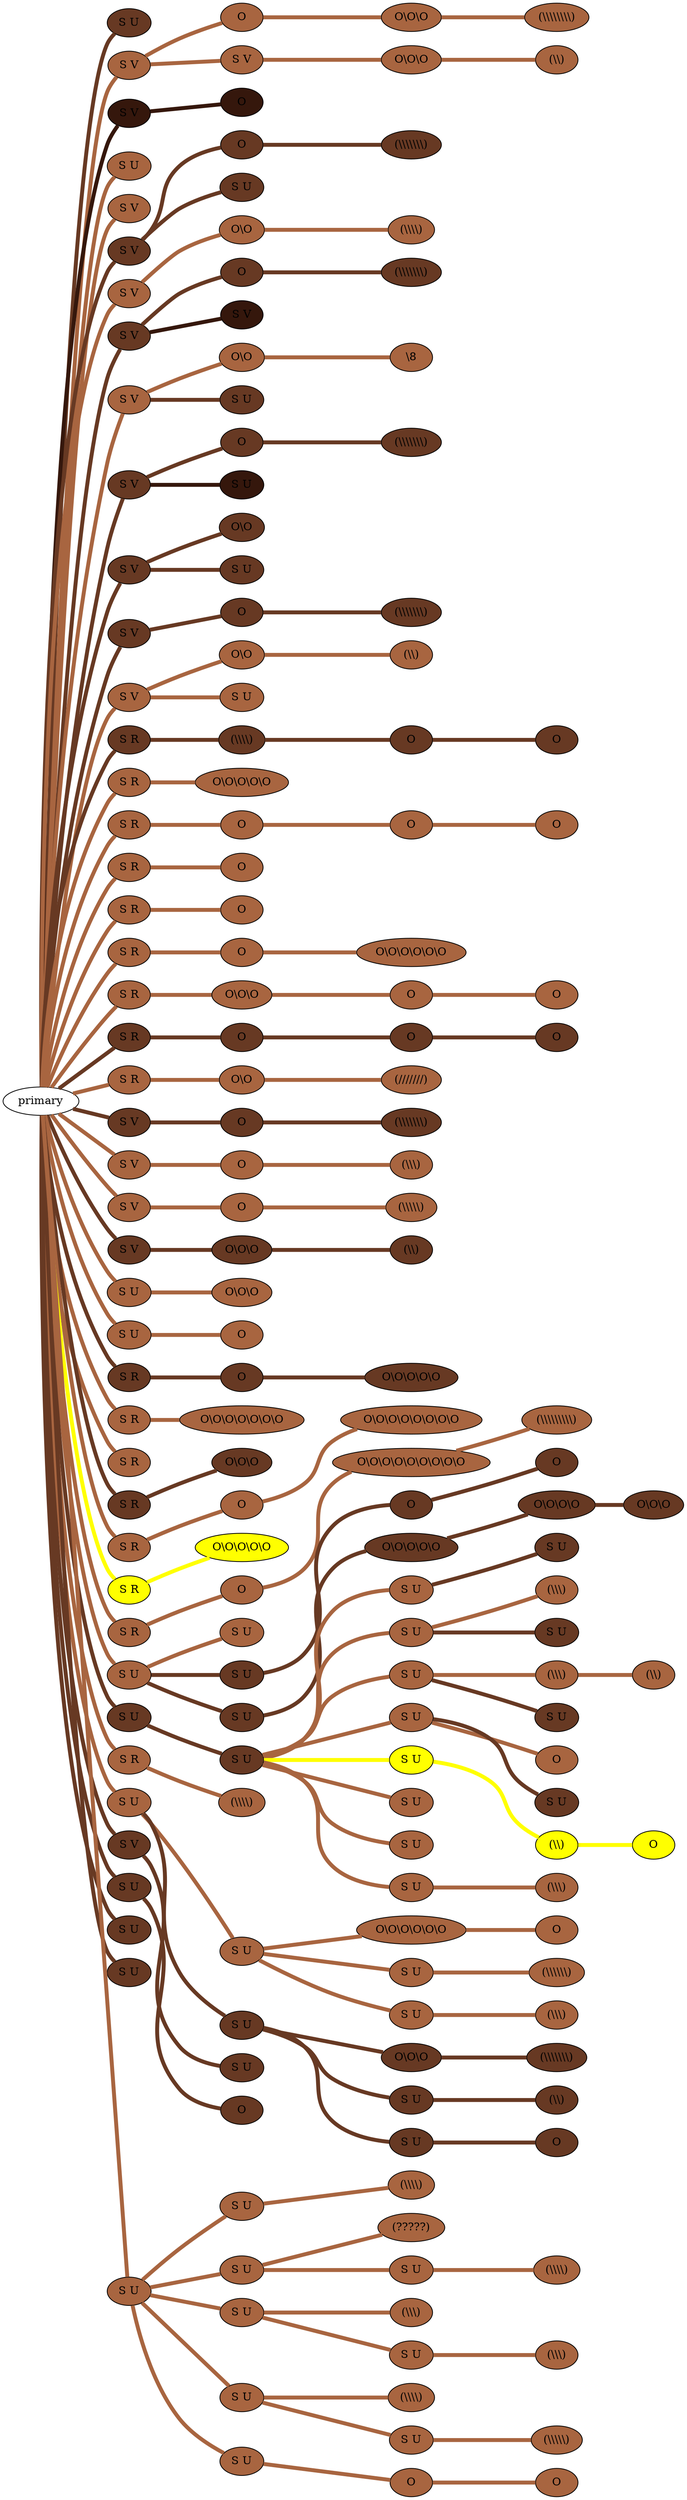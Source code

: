 graph {
 graph [rankdir=LR]
"primary" -- "1" [penwidth=5,color="#673923"]
"1" [label="S U", style=filled, fillcolor="#673923"]
"primary" -- "2" [penwidth=5,color="#A86540"]
"2" [label="S V", style=filled, fillcolor="#A86540"]
"2" -- "2:0" [penwidth=5,color="#A86540"]
"2:0" [label="O", style=filled, fillcolor="#A86540"]
"2:0" -- "2:1" [penwidth=5,color="#A86540"]
"2:1" [label="O\\O\\O", style=filled, fillcolor="#A86540"]
"2:1" -- "2:2" [penwidth=5,color="#A86540"]
"2:2" [label="(\\\\\\\\\\\\\\\\)", style=filled, fillcolor="#A86540"]
"2" -- "2s1" [penwidth=5,color="#A86540"]
"2s1" [label="S V", style=filled, fillcolor="#A86540"]
"2s1" -- "2s1:0" [penwidth=5,color="#A86540"]
"2s1:0" [label="O\\O\\O", style=filled, fillcolor="#A86540"]
"2s1:0" -- "2s1:1" [penwidth=5,color="#A86540"]
"2s1:1" [label="(\\\\)", style=filled, fillcolor="#A86540"]
"primary" -- "3" [penwidth=5,color="#35170C"]
"3" [label="S V", style=filled, fillcolor="#35170C"]
"3" -- "3:0" [penwidth=5,color="#35170C"]
"3:0" [label="O", style=filled, fillcolor="#35170C"]
"primary" -- "4" [penwidth=5,color="#A86540"]
"4" [label="S U", style=filled, fillcolor="#A86540"]
"primary" -- "5" [penwidth=5,color="#A86540"]
"5" [label="S V", style=filled, fillcolor="#A86540"]
"primary" -- "6" [penwidth=5,color="#673923"]
"6" [label="S V", style=filled, fillcolor="#673923"]
"6" -- "6:0" [penwidth=5,color="#673923"]
"6:0" [label="O", style=filled, fillcolor="#673923"]
"6:0" -- "6:1" [penwidth=5,color="#673923"]
"6:1" [label="(\\\\\\\\\\\\\\)", style=filled, fillcolor="#673923"]
"6" -- "6s1" [penwidth=5,color="#673923"]
"6s1" [label="S U", style=filled, fillcolor="#673923"]
"primary" -- "7" [penwidth=5,color="#A86540"]
"7" [label="S V", style=filled, fillcolor="#A86540"]
"7" -- "7:0" [penwidth=5,color="#A86540"]
"7:0" [label="O\\O", style=filled, fillcolor="#A86540"]
"7:0" -- "7:1" [penwidth=5,color="#A86540"]
"7:1" [label="(\\\\\\\\)", style=filled, fillcolor="#A86540"]
"primary" -- "8" [penwidth=5,color="#673923"]
"8" [label="S V", style=filled, fillcolor="#673923"]
"8" -- "8:0" [penwidth=5,color="#673923"]
"8:0" [label="O", style=filled, fillcolor="#673923"]
"8:0" -- "8:1" [penwidth=5,color="#673923"]
"8:1" [label="(\\\\\\\\\\\\\\)", style=filled, fillcolor="#673923"]
"8" -- "8s1" [penwidth=5,color="#35170C"]
"8s1" [label="S V", style=filled, fillcolor="#35170C"]
"primary" -- "9" [penwidth=5,color="#A86540"]
"9" [label="S V", style=filled, fillcolor="#A86540"]
"9" -- "9:0" [penwidth=5,color="#A86540"]
"9:0" [label="O\\O", style=filled, fillcolor="#A86540"]
"9:0" -- "9:1" [penwidth=5,color="#A86540"]
"9:1" [label="\\8", style=filled, fillcolor="#A86540"]
"9" -- "9s1" [penwidth=5,color="#673923"]
"9s1" [label="S U", style=filled, fillcolor="#673923"]
"primary" -- "10" [penwidth=5,color="#673923"]
"10" [label="S V", style=filled, fillcolor="#673923"]
"10" -- "10:0" [penwidth=5,color="#673923"]
"10:0" [label="O", style=filled, fillcolor="#673923"]
"10:0" -- "10:1" [penwidth=5,color="#673923"]
"10:1" [label="(\\\\\\\\\\\\\\)", style=filled, fillcolor="#673923"]
"10" -- "10s1" [penwidth=5,color="#35170C"]
"10s1" [label="S U", style=filled, fillcolor="#35170C"]
"primary" -- "11" [penwidth=5,color="#673923"]
"11" [label="S V", style=filled, fillcolor="#673923"]
"11" -- "11:0" [penwidth=5,color="#673923"]
"11:0" [label="O\\O", style=filled, fillcolor="#673923"]
"11" -- "11s1" [penwidth=5,color="#673923"]
"11s1" [label="S U", style=filled, fillcolor="#673923"]
"primary" -- "12" [penwidth=5,color="#673923"]
"12" [label="S V", style=filled, fillcolor="#673923"]
"12" -- "12:0" [penwidth=5,color="#673923"]
"12:0" [label="O", style=filled, fillcolor="#673923"]
"12:0" -- "12:1" [penwidth=5,color="#673923"]
"12:1" [label="(\\\\\\\\\\\\\\)", style=filled, fillcolor="#673923"]
"primary" -- "13" [penwidth=5,color="#A86540"]
"13" [label="S V", style=filled, fillcolor="#A86540"]
"13" -- "13:0" [penwidth=5,color="#A86540"]
"13:0" [label="O\\O", style=filled, fillcolor="#A86540"]
"13:0" -- "13:1" [penwidth=5,color="#A86540"]
"13:1" [label="(\\\\)", style=filled, fillcolor="#A86540"]
"13" -- "13s1" [penwidth=5,color="#A86540"]
"13s1" [label="S U", style=filled, fillcolor="#A86540"]
"primary" -- "14" [penwidth=5,color="#673923"]
"14" [label="S R", style=filled, fillcolor="#673923"]
"14" -- "14:0" [penwidth=5,color="#673923"]
"14:0" [label="(\\\\\\\\)", style=filled, fillcolor="#673923"]
"14:0" -- "14:1" [penwidth=5,color="#673923"]
"14:1" [label="O", style=filled, fillcolor="#673923"]
"14:1" -- "14:2" [penwidth=5,color="#673923"]
"14:2" [label="O", style=filled, fillcolor="#673923"]
"primary" -- "15" [penwidth=5,color="#A86540"]
"15" [label="S R", style=filled, fillcolor="#A86540"]
"15" -- "15:0" [penwidth=5,color="#A86540"]
"15:0" [label="O\\O\\O\\O\\O", style=filled, fillcolor="#A86540"]
"primary" -- "16" [penwidth=5,color="#A86540"]
"16" [label="S R", style=filled, fillcolor="#A86540"]
"16" -- "16:0" [penwidth=5,color="#A86540"]
"16:0" [label="O", style=filled, fillcolor="#A86540"]
"16:0" -- "16:1" [penwidth=5,color="#A86540"]
"16:1" [label="O", style=filled, fillcolor="#A86540"]
"16:1" -- "16:2" [penwidth=5,color="#A86540"]
"16:2" [label="O", style=filled, fillcolor="#A86540"]
"primary" -- "17" [penwidth=5,color="#A86540"]
"17" [label="S R", style=filled, fillcolor="#A86540"]
"17" -- "17:0" [penwidth=5,color="#A86540"]
"17:0" [label="O", style=filled, fillcolor="#A86540"]
"primary" -- "18" [penwidth=5,color="#A86540"]
"18" [label="S R", style=filled, fillcolor="#A86540"]
"18" -- "18:0" [penwidth=5,color="#A86540"]
"18:0" [label="O", style=filled, fillcolor="#A86540"]
"primary" -- "19" [penwidth=5,color="#A86540"]
"19" [label="S R", style=filled, fillcolor="#A86540"]
"19" -- "19:0" [penwidth=5,color="#A86540"]
"19:0" [label="O", style=filled, fillcolor="#A86540"]
"19:0" -- "19:1" [penwidth=5,color="#A86540"]
"19:1" [label="O\\O\\O\\O\\O\\O", style=filled, fillcolor="#A86540"]
"primary" -- "20" [penwidth=5,color="#A86540"]
"20" [label="S R", style=filled, fillcolor="#A86540"]
"20" -- "20:0" [penwidth=5,color="#A86540"]
"20:0" [label="O\\O\\O", style=filled, fillcolor="#A86540"]
"20:0" -- "20:1" [penwidth=5,color="#A86540"]
"20:1" [label="O", style=filled, fillcolor="#A86540"]
"20:1" -- "20:2" [penwidth=5,color="#A86540"]
"20:2" [label="O", style=filled, fillcolor="#A86540"]
"primary" -- "21" [penwidth=5,color="#673923"]
"21" [label="S R", style=filled, fillcolor="#673923"]
"21" -- "21:0" [penwidth=5,color="#673923"]
"21:0" [label="O", style=filled, fillcolor="#673923"]
"21:0" -- "21:1" [penwidth=5,color="#673923"]
"21:1" [label="O", style=filled, fillcolor="#673923"]
"21:1" -- "21:2" [penwidth=5,color="#673923"]
"21:2" [label="O", style=filled, fillcolor="#673923"]
"primary" -- "22" [penwidth=5,color="#A86540"]
"22" [label="S R", style=filled, fillcolor="#A86540"]
"22" -- "22:0" [penwidth=5,color="#A86540"]
"22:0" [label="O\\O", style=filled, fillcolor="#A86540"]
"22:0" -- "22:1" [penwidth=5,color="#A86540"]
"22:1" [label="(///////)", style=filled, fillcolor="#A86540"]
"primary" -- "23" [penwidth=5,color="#673923"]
"23" [label="S V", style=filled, fillcolor="#673923"]
"23" -- "23:0" [penwidth=5,color="#673923"]
"23:0" [label="O", style=filled, fillcolor="#673923"]
"23:0" -- "23:1" [penwidth=5,color="#673923"]
"23:1" [label="(\\\\\\\\\\\\\\)", style=filled, fillcolor="#673923"]
"primary" -- "24" [penwidth=5,color="#A86540"]
"24" [label="S V", style=filled, fillcolor="#A86540"]
"24" -- "24:0" [penwidth=5,color="#A86540"]
"24:0" [label="O", style=filled, fillcolor="#A86540"]
"24:0" -- "24:1" [penwidth=5,color="#A86540"]
"24:1" [label="(\\\\\\)", style=filled, fillcolor="#A86540"]
"primary" -- "25" [penwidth=5,color="#A86540"]
"25" [label="S V", style=filled, fillcolor="#A86540"]
"25" -- "25:0" [penwidth=5,color="#A86540"]
"25:0" [label="O", style=filled, fillcolor="#A86540"]
"25:0" -- "25:1" [penwidth=5,color="#A86540"]
"25:1" [label="(\\\\\\\\\\)", style=filled, fillcolor="#A86540"]
"primary" -- "26" [penwidth=5,color="#673923"]
"26" [label="S V", style=filled, fillcolor="#673923"]
"26" -- "26:0" [penwidth=5,color="#673923"]
"26:0" [label="O\\O\\O", style=filled, fillcolor="#673923"]
"26:0" -- "26:1" [penwidth=5,color="#673923"]
"26:1" [label="(\\\\)", style=filled, fillcolor="#673923"]
"primary" -- "27" [penwidth=5,color="#A86540"]
"27" [label="S U", style=filled, fillcolor="#A86540"]
"27" -- "27:0" [penwidth=5,color="#A86540"]
"27:0" [label="O\\O\\O", style=filled, fillcolor="#A86540"]
"primary" -- "28" [penwidth=5,color="#A86540"]
"28" [label="S U", style=filled, fillcolor="#A86540"]
"28" -- "28:0" [penwidth=5,color="#A86540"]
"28:0" [label="O", style=filled, fillcolor="#A86540"]
"primary" -- "29" [penwidth=5,color="#673923"]
"29" [label="S R", style=filled, fillcolor="#673923"]
"29" -- "29:0" [penwidth=5,color="#673923"]
"29:0" [label="O", style=filled, fillcolor="#673923"]
"29:0" -- "29:1" [penwidth=5,color="#673923"]
"29:1" [label="O\\O\\O\\O\\O", style=filled, fillcolor="#673923"]
"primary" -- "30" [penwidth=5,color="#A86540"]
"30" [label="S R", style=filled, fillcolor="#A86540"]
"30" -- "30:0" [penwidth=5,color="#A86540"]
"30:0" [label="O\\O\\O\\O\\O\\O\\O", style=filled, fillcolor="#A86540"]
"primary" -- "31" [penwidth=5,color="#A86540"]
"31" [label="S R", style=filled, fillcolor="#A86540"]
"primary" -- "32" [penwidth=5,color="#673923"]
"32" [label="S R", style=filled, fillcolor="#673923"]
"32" -- "32:0" [penwidth=5,color="#673923"]
"32:0" [label="O\\O\\O", style=filled, fillcolor="#673923"]
"primary" -- "33" [penwidth=5,color="#A86540"]
"33" [label="S R", style=filled, fillcolor="#A86540"]
"33" -- "33:0" [penwidth=5,color="#A86540"]
"33:0" [label="O", style=filled, fillcolor="#A86540"]
"33:0" -- "33:1" [penwidth=5,color="#A86540"]
"33:1" [label="O\\O\\O\\O\\O\\O\\O\\O", style=filled, fillcolor="#A86540"]
"primary" -- "34" [penwidth=5,color=yellow]
"34" [label="S R", style=filled, fillcolor=yellow]
"34" -- "34:0" [penwidth=5,color=yellow]
"34:0" [label="O\\O\\O\\O\\O", style=filled, fillcolor=yellow]
"primary" -- "35" [penwidth=5,color="#A86540"]
"35" [label="S R", style=filled, fillcolor="#A86540"]
"35" -- "35:0" [penwidth=5,color="#A86540"]
"35:0" [label="O", style=filled, fillcolor="#A86540"]
"35:0" -- "35:1" [penwidth=5,color="#A86540"]
"35:1" [label="O\\O\\O\\O\\O\\O\\O\\O\\O", style=filled, fillcolor="#A86540"]
"35:1" -- "35:2" [penwidth=5,color="#A86540"]
"35:2" [label="(\\\\\\\\\\\\\\\\\\)", style=filled, fillcolor="#A86540"]
"primary" -- "36" [penwidth=5,color="#A86540"]
"36" [label="S U", style=filled, fillcolor="#A86540"]
"36" -- "36s1" [penwidth=5,color="#A86540"]
"36s1" [label="S U", style=filled, fillcolor="#A86540"]
"36" -- "36s2" [penwidth=5,color="#673923"]
"36s2" [label="S U", style=filled, fillcolor="#673923"]
"36s2" -- "36s2:0" [penwidth=5,color="#673923"]
"36s2:0" [label="O", style=filled, fillcolor="#673923"]
"36s2:0" -- "36s2:1" [penwidth=5,color="#673923"]
"36s2:1" [label="O", style=filled, fillcolor="#673923"]
"36" -- "36s3" [penwidth=5,color="#673923"]
"36s3" [label="S U", style=filled, fillcolor="#673923"]
"36s3" -- "36s3:0" [penwidth=5,color="#673923"]
"36s3:0" [label="O\\O\\O\\O\\O", style=filled, fillcolor="#673923"]
"36s3:0" -- "36s3:1" [penwidth=5,color="#673923"]
"36s3:1" [label="O\\O\\O\\O", style=filled, fillcolor="#673923"]
"36s3:1" -- "36s3:2" [penwidth=5,color="#673923"]
"36s3:2" [label="O\\O\\O", style=filled, fillcolor="#673923"]
"primary" -- "37" [penwidth=5,color="#673923"]
"37" [label="S U", style=filled, fillcolor="#673923"]
"37" -- "37s1" [penwidth=5,color="#673923"]
"37s1" [label="S U", style=filled, fillcolor="#673923"]
"37s1" -- "37s1s1" [penwidth=5,color="#A86540"]
"37s1s1" [label="S U", style=filled, fillcolor="#A86540"]
"37s1s1" -- "37s1s1s1" [penwidth=5,color="#673923"]
"37s1s1s1" [label="S U", style=filled, fillcolor="#673923"]
"37s1" -- "37s1s2" [penwidth=5,color="#A86540"]
"37s1s2" [label="S U", style=filled, fillcolor="#A86540"]
"37s1s2" -- "37s1s2:0" [penwidth=5,color="#A86540"]
"37s1s2:0" [label="(\\\\\\)", style=filled, fillcolor="#A86540"]
"37s1s2" -- "37s1s2s1" [penwidth=5,color="#673923"]
"37s1s2s1" [label="S U", style=filled, fillcolor="#673923"]
"37s1" -- "37s1s3" [penwidth=5,color="#A86540"]
"37s1s3" [label="S U", style=filled, fillcolor="#A86540"]
"37s1s3" -- "37s1s3:0" [penwidth=5,color="#A86540"]
"37s1s3:0" [label="(\\\\\\)", style=filled, fillcolor="#A86540"]
"37s1s3:0" -- "37s1s3:1" [penwidth=5,color="#A86540"]
"37s1s3:1" [label="(\\\\)", style=filled, fillcolor="#A86540"]
"37s1s3" -- "37s1s3s1" [penwidth=5,color="#673923"]
"37s1s3s1" [label="S U", style=filled, fillcolor="#673923"]
"37s1" -- "37s1s4" [penwidth=5,color="#A86540"]
"37s1s4" [label="S U", style=filled, fillcolor="#A86540"]
"37s1s4" -- "37s1s4:0" [penwidth=5,color="#A86540"]
"37s1s4:0" [label="O", style=filled, fillcolor="#A86540"]
"37s1s4" -- "37s1s4s1" [penwidth=5,color="#673923"]
"37s1s4s1" [label="S U", style=filled, fillcolor="#673923"]
"37s1" -- "37s1s5" [penwidth=5,color=yellow]
"37s1s5" [label="S U", style=filled, fillcolor=yellow]
"37s1s5" -- "37s1s5:0" [penwidth=5,color=yellow]
"37s1s5:0" [label="(\\\\)", style=filled, fillcolor=yellow]
"37s1s5:0" -- "37s1s5:1" [penwidth=5,color=yellow]
"37s1s5:1" [label="O", style=filled, fillcolor=yellow]
"37s1" -- "37s1s6" [penwidth=5,color="#A86540"]
"37s1s6" [label="S U", style=filled, fillcolor="#A86540"]
"37s1" -- "37s1s7" [penwidth=5,color="#A86540"]
"37s1s7" [label="S U", style=filled, fillcolor="#A86540"]
"37s1" -- "37s1s8" [penwidth=5,color="#A86540"]
"37s1s8" [label="S U", style=filled, fillcolor="#A86540"]
"37s1s8" -- "37s1s8:0" [penwidth=5,color="#A86540"]
"37s1s8:0" [label="(\\\\\\)", style=filled, fillcolor="#A86540"]
"primary" -- "38" [penwidth=5,color="#A86540"]
"38" [label="S R", style=filled, fillcolor="#A86540"]
"38" -- "38:0" [penwidth=5,color="#A86540"]
"38:0" [label="(\\\\\\\\)", style=filled, fillcolor="#A86540"]
"primary" -- "39" [penwidth=5,color="#A86540"]
"39" [label="S U", style=filled, fillcolor="#A86540"]
"39" -- "39s1" [penwidth=5,color="#A86540"]
"39s1" [label="S U", style=filled, fillcolor="#A86540"]
"39s1" -- "39s1:0" [penwidth=5,color="#A86540"]
"39s1:0" [label="O\\O\\O\\O\\O\\O", style=filled, fillcolor="#A86540"]
"39s1:0" -- "39s1:1" [penwidth=5,color="#A86540"]
"39s1:1" [label="O", style=filled, fillcolor="#A86540"]
"39s1" -- "39s1s1" [penwidth=5,color="#A86540"]
"39s1s1" [label="S U", style=filled, fillcolor="#A86540"]
"39s1s1" -- "39s1s1:0" [penwidth=5,color="#A86540"]
"39s1s1:0" [label="(\\\\\\\\\\\\)", style=filled, fillcolor="#A86540"]
"39s1" -- "39s1s2" [penwidth=5,color="#A86540"]
"39s1s2" [label="S U", style=filled, fillcolor="#A86540"]
"39s1s2" -- "39s1s2:0" [penwidth=5,color="#A86540"]
"39s1s2:0" [label="(\\\\\\)", style=filled, fillcolor="#A86540"]
"39" -- "39s2" [penwidth=5,color="#673923"]
"39s2" [label="S U", style=filled, fillcolor="#673923"]
"39s2" -- "39s2:0" [penwidth=5,color="#673923"]
"39s2:0" [label="O\\O\\O", style=filled, fillcolor="#673923"]
"39s2:0" -- "39s2:1" [penwidth=5,color="#673923"]
"39s2:1" [label="(\\\\\\\\\\\\\\)", style=filled, fillcolor="#673923"]
"39s2" -- "39s2s1" [penwidth=5,color="#673923"]
"39s2s1" [label="S U", style=filled, fillcolor="#673923"]
"39s2s1" -- "39s2s1:0" [penwidth=5,color="#673923"]
"39s2s1:0" [label="(\\\\)", style=filled, fillcolor="#673923"]
"39s2" -- "39s2s2" [penwidth=5,color="#673923"]
"39s2s2" [label="S U", style=filled, fillcolor="#673923"]
"39s2s2" -- "39s2s2:0" [penwidth=5,color="#673923"]
"39s2s2:0" [label="O", style=filled, fillcolor="#673923"]
"primary" -- "40" [penwidth=5,color="#673923"]
"40" [label="S V", style=filled, fillcolor="#673923"]
"40" -- "40s1" [penwidth=5,color="#673923"]
"40s1" [label="S U", style=filled, fillcolor="#673923"]
"primary" -- "41" [penwidth=5,color="#673923"]
"41" [label="S U", style=filled, fillcolor="#673923"]
"41" -- "41:0" [penwidth=5,color="#673923"]
"41:0" [label="O", style=filled, fillcolor="#673923"]
"primary" -- "42" [penwidth=5,color="#673923"]
"42" [label="S U", style=filled, fillcolor="#673923"]
"primary" -- "43" [penwidth=5,color="#673923"]
"43" [label="S U", style=filled, fillcolor="#673923"]
"primary" -- "44" [penwidth=5,color="#A86540"]
"44" [label="S U", style=filled, fillcolor="#A86540"]
"44" -- "44s1" [penwidth=5,color="#A86540"]
"44s1" [label="S U", style=filled, fillcolor="#A86540"]
"44s1" -- "44s1:0" [penwidth=5,color="#A86540"]
"44s1:0" [label="(\\\\\\\\)", style=filled, fillcolor="#A86540"]
"44" -- "44s2" [penwidth=5,color="#A86540"]
"44s2" [label="S U", style=filled, fillcolor="#A86540"]
"44s2" -- "44s2:0" [penwidth=5,color="#A86540"]
"44s2:0" [label="(?????)", style=filled, fillcolor="#A86540"]
"44s2" -- "44s2s1" [penwidth=5,color="#A86540"]
"44s2s1" [label="S U", style=filled, fillcolor="#A86540"]
"44s2s1" -- "44s2s1:0" [penwidth=5,color="#A86540"]
"44s2s1:0" [label="(\\\\\\\\)", style=filled, fillcolor="#A86540"]
"44" -- "44s3" [penwidth=5,color="#A86540"]
"44s3" [label="S U", style=filled, fillcolor="#A86540"]
"44s3" -- "44s3:0" [penwidth=5,color="#A86540"]
"44s3:0" [label="(\\\\\\)", style=filled, fillcolor="#A86540"]
"44s3" -- "44s3s1" [penwidth=5,color="#A86540"]
"44s3s1" [label="S U", style=filled, fillcolor="#A86540"]
"44s3s1" -- "44s3s1:0" [penwidth=5,color="#A86540"]
"44s3s1:0" [label="(\\\\\\)", style=filled, fillcolor="#A86540"]
"44" -- "44s4" [penwidth=5,color="#A86540"]
"44s4" [label="S U", style=filled, fillcolor="#A86540"]
"44s4" -- "44s4:0" [penwidth=5,color="#A86540"]
"44s4:0" [label="(\\\\\\\\)", style=filled, fillcolor="#A86540"]
"44s4" -- "44s4s1" [penwidth=5,color="#A86540"]
"44s4s1" [label="S U", style=filled, fillcolor="#A86540"]
"44s4s1" -- "44s4s1:0" [penwidth=5,color="#A86540"]
"44s4s1:0" [label="(\\\\\\\\\\)", style=filled, fillcolor="#A86540"]
"44" -- "44s5" [penwidth=5,color="#A86540"]
"44s5" [label="S U", style=filled, fillcolor="#A86540"]
"44s5" -- "44s5:0" [penwidth=5,color="#A86540"]
"44s5:0" [label="O", style=filled, fillcolor="#A86540"]
"44s5:0" -- "44s5:1" [penwidth=5,color="#A86540"]
"44s5:1" [label="O", style=filled, fillcolor="#A86540"]
}
